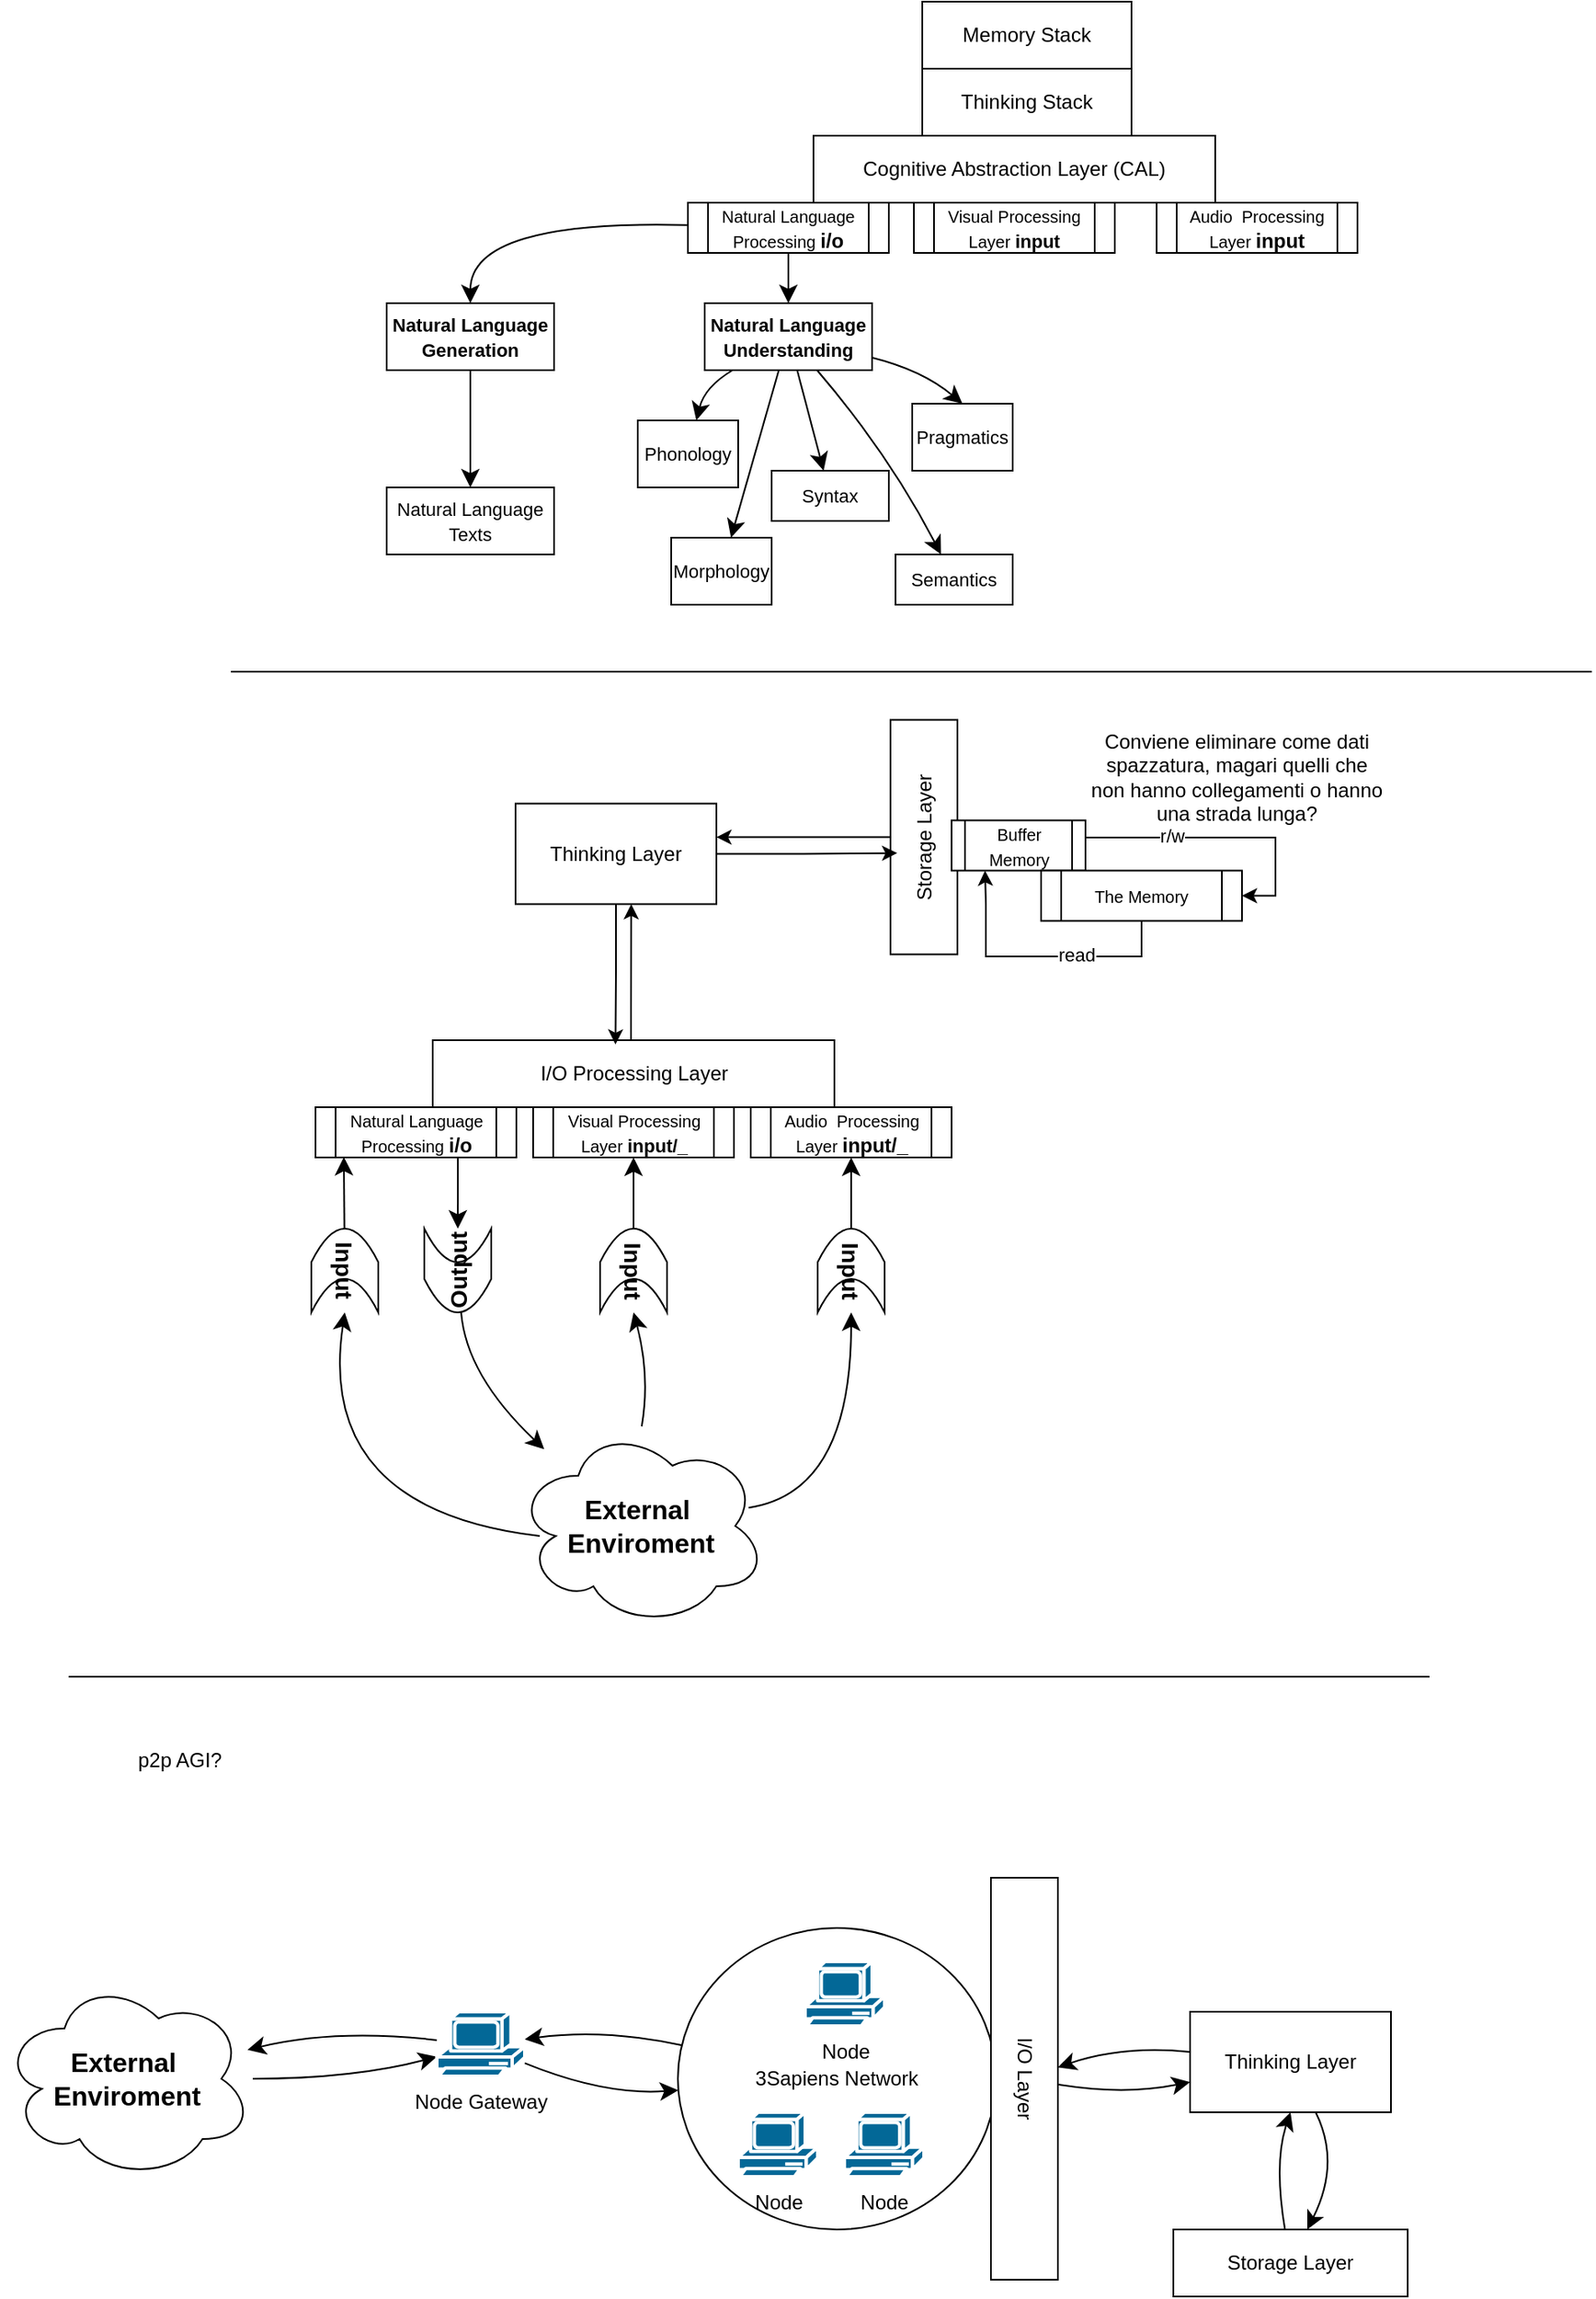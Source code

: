 <mxfile version="26.0.16">
  <diagram name="Pagina-1" id="MqDAOUbSSF8TTXC7MPCy">
    <mxGraphModel dx="1674" dy="1999" grid="1" gridSize="10" guides="1" tooltips="1" connect="1" arrows="1" fold="1" page="1" pageScale="1" pageWidth="827" pageHeight="1169" math="0" shadow="0">
      <root>
        <mxCell id="0" />
        <mxCell id="1" parent="0" />
        <mxCell id="xLusIHKsAydajGtpD9oH-1" value="Cognitive Abstraction Layer (CAL)" style="rounded=0;whiteSpace=wrap;html=1;" parent="1" vertex="1">
          <mxGeometry x="1175" y="-90" width="240" height="40" as="geometry" />
        </mxCell>
        <mxCell id="xLusIHKsAydajGtpD9oH-49" style="edgeStyle=none;curved=1;rounded=0;orthogonalLoop=1;jettySize=auto;html=1;fontSize=12;startSize=8;endSize=8;" parent="1" source="xLusIHKsAydajGtpD9oH-46" target="xLusIHKsAydajGtpD9oH-48" edge="1">
          <mxGeometry relative="1" as="geometry" />
        </mxCell>
        <mxCell id="xLusIHKsAydajGtpD9oH-50" style="edgeStyle=none;curved=1;rounded=0;orthogonalLoop=1;jettySize=auto;html=1;fontSize=12;startSize=8;endSize=8;" parent="1" source="xLusIHKsAydajGtpD9oH-46" target="xLusIHKsAydajGtpD9oH-47" edge="1">
          <mxGeometry relative="1" as="geometry">
            <Array as="points">
              <mxPoint x="970" y="-40" />
            </Array>
          </mxGeometry>
        </mxCell>
        <mxCell id="xLusIHKsAydajGtpD9oH-46" value="&lt;font style=&quot;&quot;&gt;&lt;span style=&quot;font-size: 10px;&quot;&gt;Natural Language Processing &lt;/span&gt;&lt;b style=&quot;&quot;&gt;&lt;font&gt;i/o&lt;/font&gt;&lt;/b&gt;&lt;/font&gt;" style="shape=process;whiteSpace=wrap;html=1;backgroundOutline=1;" parent="1" vertex="1">
          <mxGeometry x="1100" y="-50" width="120" height="30" as="geometry" />
        </mxCell>
        <mxCell id="xLusIHKsAydajGtpD9oH-52" style="edgeStyle=none;curved=1;rounded=0;orthogonalLoop=1;jettySize=auto;html=1;fontSize=12;startSize=8;endSize=8;" parent="1" source="xLusIHKsAydajGtpD9oH-47" target="xLusIHKsAydajGtpD9oH-51" edge="1">
          <mxGeometry relative="1" as="geometry" />
        </mxCell>
        <mxCell id="xLusIHKsAydajGtpD9oH-47" value="&lt;font style=&quot;font-size: 11px;&quot;&gt;&lt;b&gt;Natural Language Generation&lt;/b&gt;&lt;/font&gt;" style="rounded=0;whiteSpace=wrap;html=1;" parent="1" vertex="1">
          <mxGeometry x="920" y="10" width="100" height="40" as="geometry" />
        </mxCell>
        <mxCell id="xLusIHKsAydajGtpD9oH-58" style="edgeStyle=none;curved=1;rounded=0;orthogonalLoop=1;jettySize=auto;html=1;fontSize=12;startSize=8;endSize=8;" parent="1" source="xLusIHKsAydajGtpD9oH-48" target="xLusIHKsAydajGtpD9oH-55" edge="1">
          <mxGeometry relative="1" as="geometry" />
        </mxCell>
        <mxCell id="xLusIHKsAydajGtpD9oH-59" style="edgeStyle=none;curved=1;rounded=0;orthogonalLoop=1;jettySize=auto;html=1;fontSize=12;startSize=8;endSize=8;" parent="1" source="xLusIHKsAydajGtpD9oH-48" target="xLusIHKsAydajGtpD9oH-53" edge="1">
          <mxGeometry relative="1" as="geometry">
            <Array as="points">
              <mxPoint x="1110" y="60" />
            </Array>
          </mxGeometry>
        </mxCell>
        <mxCell id="xLusIHKsAydajGtpD9oH-60" style="edgeStyle=none;curved=1;rounded=0;orthogonalLoop=1;jettySize=auto;html=1;entryX=0.5;entryY=0;entryDx=0;entryDy=0;fontSize=12;startSize=8;endSize=8;" parent="1" source="xLusIHKsAydajGtpD9oH-48" target="xLusIHKsAydajGtpD9oH-56" edge="1">
          <mxGeometry relative="1" as="geometry">
            <Array as="points">
              <mxPoint x="1240" y="50" />
            </Array>
          </mxGeometry>
        </mxCell>
        <mxCell id="xLusIHKsAydajGtpD9oH-61" style="edgeStyle=none;curved=1;rounded=0;orthogonalLoop=1;jettySize=auto;html=1;fontSize=12;startSize=8;endSize=8;" parent="1" source="xLusIHKsAydajGtpD9oH-48" target="xLusIHKsAydajGtpD9oH-54" edge="1">
          <mxGeometry relative="1" as="geometry" />
        </mxCell>
        <mxCell id="xLusIHKsAydajGtpD9oH-62" style="edgeStyle=none;curved=1;rounded=0;orthogonalLoop=1;jettySize=auto;html=1;fontSize=12;startSize=8;endSize=8;" parent="1" source="xLusIHKsAydajGtpD9oH-48" target="xLusIHKsAydajGtpD9oH-57" edge="1">
          <mxGeometry relative="1" as="geometry">
            <Array as="points">
              <mxPoint x="1220" y="100" />
            </Array>
          </mxGeometry>
        </mxCell>
        <mxCell id="xLusIHKsAydajGtpD9oH-48" value="&lt;font style=&quot;font-size: 11px;&quot;&gt;&lt;b&gt;Natural Language Understanding&lt;/b&gt;&lt;/font&gt;" style="rounded=0;whiteSpace=wrap;html=1;" parent="1" vertex="1">
          <mxGeometry x="1110" y="10" width="100" height="40" as="geometry" />
        </mxCell>
        <mxCell id="xLusIHKsAydajGtpD9oH-51" value="&lt;font style=&quot;font-size: 11px;&quot;&gt;Natural Language Texts&lt;/font&gt;" style="rounded=0;whiteSpace=wrap;html=1;" parent="1" vertex="1">
          <mxGeometry x="920" y="120" width="100" height="40" as="geometry" />
        </mxCell>
        <mxCell id="xLusIHKsAydajGtpD9oH-53" value="&lt;font style=&quot;font-size: 11px;&quot;&gt;Phonology&lt;/font&gt;" style="rounded=0;whiteSpace=wrap;html=1;" parent="1" vertex="1">
          <mxGeometry x="1070" y="80" width="60" height="40" as="geometry" />
        </mxCell>
        <mxCell id="xLusIHKsAydajGtpD9oH-54" value="&lt;font style=&quot;font-size: 11px;&quot;&gt;Morphology&lt;/font&gt;" style="rounded=0;whiteSpace=wrap;html=1;" parent="1" vertex="1">
          <mxGeometry x="1090" y="150" width="60" height="40" as="geometry" />
        </mxCell>
        <mxCell id="xLusIHKsAydajGtpD9oH-55" value="&lt;font style=&quot;font-size: 11px;&quot;&gt;Syntax&lt;/font&gt;" style="rounded=0;whiteSpace=wrap;html=1;" parent="1" vertex="1">
          <mxGeometry x="1150" y="110" width="70" height="30" as="geometry" />
        </mxCell>
        <mxCell id="xLusIHKsAydajGtpD9oH-56" value="&lt;font style=&quot;font-size: 11px;&quot;&gt;Pragmatics&lt;/font&gt;" style="rounded=0;whiteSpace=wrap;html=1;" parent="1" vertex="1">
          <mxGeometry x="1234" y="70" width="60" height="40" as="geometry" />
        </mxCell>
        <mxCell id="xLusIHKsAydajGtpD9oH-57" value="&lt;font style=&quot;font-size: 11px;&quot;&gt;Semantics&lt;/font&gt;" style="rounded=0;whiteSpace=wrap;html=1;" parent="1" vertex="1">
          <mxGeometry x="1224" y="160" width="70" height="30" as="geometry" />
        </mxCell>
        <mxCell id="xLusIHKsAydajGtpD9oH-63" value="&lt;font style=&quot;&quot;&gt;&lt;span style=&quot;font-size: 10px;&quot;&gt;Visual Processing Layer &lt;/span&gt;&lt;b style=&quot;&quot;&gt;&lt;font style=&quot;font-size: 11px;&quot;&gt;input&lt;/font&gt;&lt;/b&gt;&lt;/font&gt;" style="shape=process;whiteSpace=wrap;html=1;backgroundOutline=1;" parent="1" vertex="1">
          <mxGeometry x="1235" y="-50" width="120" height="30" as="geometry" />
        </mxCell>
        <mxCell id="xLusIHKsAydajGtpD9oH-64" value="&lt;span style=&quot;font-size: 10px;&quot;&gt;Audio&amp;nbsp; Processing Layer &lt;/span&gt;&lt;b style=&quot;&quot;&gt;&lt;font&gt;input&lt;/font&gt;&lt;/b&gt;" style="shape=process;whiteSpace=wrap;html=1;backgroundOutline=1;" parent="1" vertex="1">
          <mxGeometry x="1380" y="-50" width="120" height="30" as="geometry" />
        </mxCell>
        <mxCell id="xLusIHKsAydajGtpD9oH-65" value="Thinking Stack" style="rounded=0;whiteSpace=wrap;html=1;" parent="1" vertex="1">
          <mxGeometry x="1240" y="-130" width="125" height="40" as="geometry" />
        </mxCell>
        <mxCell id="xLusIHKsAydajGtpD9oH-66" value="Memory Stack" style="rounded=0;whiteSpace=wrap;html=1;" parent="1" vertex="1">
          <mxGeometry x="1240" y="-170" width="125" height="40" as="geometry" />
        </mxCell>
        <mxCell id="xLusIHKsAydajGtpD9oH-67" value="I/O Processing Layer" style="rounded=0;whiteSpace=wrap;html=1;" parent="1" vertex="1">
          <mxGeometry x="947.5" y="450" width="240" height="40" as="geometry" />
        </mxCell>
        <mxCell id="xLusIHKsAydajGtpD9oH-89" style="edgeStyle=none;curved=1;rounded=0;orthogonalLoop=1;jettySize=auto;html=1;fontSize=12;startSize=8;endSize=8;exitX=0.709;exitY=1.014;exitDx=0;exitDy=0;exitPerimeter=0;" parent="1" source="xLusIHKsAydajGtpD9oH-68" target="xLusIHKsAydajGtpD9oH-86" edge="1">
          <mxGeometry relative="1" as="geometry" />
        </mxCell>
        <mxCell id="xLusIHKsAydajGtpD9oH-68" value="&lt;font style=&quot;&quot;&gt;&lt;span style=&quot;font-size: 10px;&quot;&gt;Natural Language Processing &lt;/span&gt;&lt;b style=&quot;&quot;&gt;&lt;font&gt;i/o&lt;/font&gt;&lt;/b&gt;&lt;/font&gt;" style="shape=process;whiteSpace=wrap;html=1;backgroundOutline=1;" parent="1" vertex="1">
          <mxGeometry x="877.5" y="490" width="120" height="30" as="geometry" />
        </mxCell>
        <mxCell id="xLusIHKsAydajGtpD9oH-69" value="&lt;font style=&quot;&quot;&gt;&lt;span style=&quot;font-size: 10px;&quot;&gt;Visual Processing Layer &lt;/span&gt;&lt;b style=&quot;&quot;&gt;&lt;font style=&quot;font-size: 11px;&quot;&gt;input/_&lt;/font&gt;&lt;/b&gt;&lt;/font&gt;" style="shape=process;whiteSpace=wrap;html=1;backgroundOutline=1;" parent="1" vertex="1">
          <mxGeometry x="1007.5" y="490" width="120" height="30" as="geometry" />
        </mxCell>
        <mxCell id="xLusIHKsAydajGtpD9oH-70" value="&lt;span style=&quot;font-size: 10px;&quot;&gt;Audio&amp;nbsp; Processing Layer &lt;/span&gt;&lt;b style=&quot;&quot;&gt;&lt;font&gt;input/_&lt;/font&gt;&lt;/b&gt;" style="shape=process;whiteSpace=wrap;html=1;backgroundOutline=1;" parent="1" vertex="1">
          <mxGeometry x="1137.5" y="490" width="120" height="30" as="geometry" />
        </mxCell>
        <mxCell id="xLusIHKsAydajGtpD9oH-72" value="&lt;span style=&quot;background-color: transparent; color: light-dark(rgb(0, 0, 0), rgb(255, 255, 255));&quot;&gt;&lt;font style=&quot;font-size: 14px;&quot;&gt;&lt;b&gt;Input&lt;/b&gt;&lt;/font&gt;&lt;/span&gt;" style="shape=dataStorage;whiteSpace=wrap;html=1;fixedSize=1;rotation=90;align=center;" parent="1" vertex="1">
          <mxGeometry x="870" y="567.5" width="50" height="40" as="geometry" />
        </mxCell>
        <mxCell id="xLusIHKsAydajGtpD9oH-98" style="edgeStyle=none;curved=1;rounded=0;orthogonalLoop=1;jettySize=auto;html=1;fontSize=12;startSize=8;endSize=8;" parent="1" source="xLusIHKsAydajGtpD9oH-86" edge="1">
          <mxGeometry relative="1" as="geometry">
            <Array as="points">
              <mxPoint x="967.5" y="650" />
            </Array>
            <mxPoint x="1014.111" y="694.158" as="targetPoint" />
          </mxGeometry>
        </mxCell>
        <mxCell id="xLusIHKsAydajGtpD9oH-86" value="&lt;span style=&quot;font-size: 14px;&quot;&gt;&lt;b&gt;Output&lt;/b&gt;&lt;/span&gt;" style="shape=dataStorage;whiteSpace=wrap;html=1;fixedSize=1;rotation=-90;align=center;" parent="1" vertex="1">
          <mxGeometry x="937.5" y="567.5" width="50" height="40" as="geometry" />
        </mxCell>
        <mxCell id="xLusIHKsAydajGtpD9oH-88" style="edgeStyle=none;curved=1;rounded=0;orthogonalLoop=1;jettySize=auto;html=1;entryX=0.141;entryY=0.991;entryDx=0;entryDy=0;entryPerimeter=0;fontSize=12;startSize=8;endSize=8;" parent="1" source="xLusIHKsAydajGtpD9oH-72" target="xLusIHKsAydajGtpD9oH-68" edge="1">
          <mxGeometry relative="1" as="geometry" />
        </mxCell>
        <mxCell id="xLusIHKsAydajGtpD9oH-92" style="edgeStyle=none;curved=1;rounded=0;orthogonalLoop=1;jettySize=auto;html=1;fontSize=12;startSize=8;endSize=8;" parent="1" source="xLusIHKsAydajGtpD9oH-90" target="xLusIHKsAydajGtpD9oH-69" edge="1">
          <mxGeometry relative="1" as="geometry" />
        </mxCell>
        <mxCell id="xLusIHKsAydajGtpD9oH-90" value="&lt;span style=&quot;background-color: transparent; color: light-dark(rgb(0, 0, 0), rgb(255, 255, 255));&quot;&gt;&lt;font style=&quot;font-size: 14px;&quot;&gt;&lt;b&gt;Input&lt;/b&gt;&lt;/font&gt;&lt;/span&gt;" style="shape=dataStorage;whiteSpace=wrap;html=1;fixedSize=1;rotation=90;align=center;" parent="1" vertex="1">
          <mxGeometry x="1042.5" y="567.5" width="50" height="40" as="geometry" />
        </mxCell>
        <mxCell id="xLusIHKsAydajGtpD9oH-93" style="edgeStyle=none;curved=1;rounded=0;orthogonalLoop=1;jettySize=auto;html=1;fontSize=12;startSize=8;endSize=8;" parent="1" source="xLusIHKsAydajGtpD9oH-91" target="xLusIHKsAydajGtpD9oH-70" edge="1">
          <mxGeometry relative="1" as="geometry" />
        </mxCell>
        <mxCell id="xLusIHKsAydajGtpD9oH-91" value="&lt;span style=&quot;background-color: transparent; color: light-dark(rgb(0, 0, 0), rgb(255, 255, 255));&quot;&gt;&lt;font style=&quot;font-size: 14px;&quot;&gt;&lt;b&gt;Input&lt;/b&gt;&lt;/font&gt;&lt;/span&gt;" style="shape=dataStorage;whiteSpace=wrap;html=1;fixedSize=1;rotation=90;align=center;" parent="1" vertex="1">
          <mxGeometry x="1172.5" y="567.5" width="50" height="40" as="geometry" />
        </mxCell>
        <mxCell id="xLusIHKsAydajGtpD9oH-97" style="edgeStyle=none;curved=1;rounded=0;orthogonalLoop=1;jettySize=auto;html=1;entryX=1;entryY=0.5;entryDx=0;entryDy=0;fontSize=12;startSize=8;endSize=8;exitX=0.16;exitY=0.55;exitDx=0;exitDy=0;exitPerimeter=0;" parent="1" target="xLusIHKsAydajGtpD9oH-72" edge="1">
          <mxGeometry relative="1" as="geometry">
            <Array as="points">
              <mxPoint x="877.5" y="730" />
            </Array>
            <mxPoint x="1011.5" y="746" as="sourcePoint" />
          </mxGeometry>
        </mxCell>
        <mxCell id="xLusIHKsAydajGtpD9oH-102" style="edgeStyle=none;curved=1;rounded=0;orthogonalLoop=1;jettySize=auto;html=1;entryX=1;entryY=0.5;entryDx=0;entryDy=0;fontSize=12;startSize=8;endSize=8;" parent="1" target="xLusIHKsAydajGtpD9oH-90" edge="1">
          <mxGeometry relative="1" as="geometry">
            <Array as="points">
              <mxPoint x="1077.5" y="650" />
            </Array>
            <mxPoint x="1072.412" y="680.526" as="sourcePoint" />
          </mxGeometry>
        </mxCell>
        <mxCell id="xLusIHKsAydajGtpD9oH-103" style="edgeStyle=none;curved=1;rounded=0;orthogonalLoop=1;jettySize=auto;html=1;fontSize=12;startSize=8;endSize=8;" parent="1" target="xLusIHKsAydajGtpD9oH-91" edge="1">
          <mxGeometry relative="1" as="geometry">
            <Array as="points">
              <mxPoint x="1197.5" y="720" />
            </Array>
            <mxPoint x="1136.246" y="729.075" as="sourcePoint" />
          </mxGeometry>
        </mxCell>
        <mxCell id="xLusIHKsAydajGtpD9oH-94" value="&lt;font style=&quot;font-size: 16px;&quot;&gt;&lt;b&gt;External&amp;nbsp;&lt;/b&gt;&lt;/font&gt;&lt;div&gt;&lt;font style=&quot;font-size: 16px;&quot;&gt;&lt;b&gt;Enviroment&lt;/b&gt;&lt;/font&gt;&lt;/div&gt;" style="ellipse;shape=cloud;whiteSpace=wrap;html=1;" parent="1" vertex="1">
          <mxGeometry x="997" y="680" width="150" height="120" as="geometry" />
        </mxCell>
        <mxCell id="rNpaKb_WSU_qO1_Yhmlk-1" value="Thinking Layer" style="rounded=0;whiteSpace=wrap;html=1;" parent="1" vertex="1">
          <mxGeometry x="997" y="308.75" width="120" height="60" as="geometry" />
        </mxCell>
        <mxCell id="rNpaKb_WSU_qO1_Yhmlk-6" style="edgeStyle=orthogonalEdgeStyle;rounded=0;orthogonalLoop=1;jettySize=auto;html=1;entryX=0.576;entryY=1;entryDx=0;entryDy=0;entryPerimeter=0;" parent="1" source="xLusIHKsAydajGtpD9oH-67" target="rNpaKb_WSU_qO1_Yhmlk-1" edge="1">
          <mxGeometry relative="1" as="geometry">
            <Array as="points">
              <mxPoint x="1066" y="430" />
              <mxPoint x="1066" y="430" />
            </Array>
          </mxGeometry>
        </mxCell>
        <mxCell id="rNpaKb_WSU_qO1_Yhmlk-7" style="edgeStyle=orthogonalEdgeStyle;rounded=0;orthogonalLoop=1;jettySize=auto;html=1;entryX=0.455;entryY=0.063;entryDx=0;entryDy=0;entryPerimeter=0;" parent="1" source="rNpaKb_WSU_qO1_Yhmlk-1" target="xLusIHKsAydajGtpD9oH-67" edge="1">
          <mxGeometry relative="1" as="geometry" />
        </mxCell>
        <mxCell id="rNpaKb_WSU_qO1_Yhmlk-14" style="edgeStyle=orthogonalEdgeStyle;rounded=0;orthogonalLoop=1;jettySize=auto;html=1;" parent="1" source="rNpaKb_WSU_qO1_Yhmlk-9" target="rNpaKb_WSU_qO1_Yhmlk-1" edge="1">
          <mxGeometry relative="1" as="geometry">
            <Array as="points">
              <mxPoint x="1150" y="329" />
              <mxPoint x="1150" y="329" />
            </Array>
          </mxGeometry>
        </mxCell>
        <mxCell id="rNpaKb_WSU_qO1_Yhmlk-9" value="Storage Layer" style="rounded=0;whiteSpace=wrap;html=1;rotation=-90;" parent="1" vertex="1">
          <mxGeometry x="1171" y="308.75" width="140" height="40" as="geometry" />
        </mxCell>
        <mxCell id="rNpaKb_WSU_qO1_Yhmlk-25" style="edgeStyle=orthogonalEdgeStyle;rounded=0;orthogonalLoop=1;jettySize=auto;html=1;entryX=1;entryY=0.5;entryDx=0;entryDy=0;" parent="1" source="rNpaKb_WSU_qO1_Yhmlk-11" target="rNpaKb_WSU_qO1_Yhmlk-15" edge="1">
          <mxGeometry relative="1" as="geometry">
            <Array as="points">
              <mxPoint x="1451" y="329" />
              <mxPoint x="1451" y="364" />
            </Array>
          </mxGeometry>
        </mxCell>
        <mxCell id="rNpaKb_WSU_qO1_Yhmlk-28" value="r/w" style="edgeLabel;html=1;align=center;verticalAlign=middle;resizable=0;points=[];" parent="rNpaKb_WSU_qO1_Yhmlk-25" vertex="1" connectable="0">
          <mxGeometry x="-0.386" y="2" relative="1" as="geometry">
            <mxPoint y="1" as="offset" />
          </mxGeometry>
        </mxCell>
        <mxCell id="rNpaKb_WSU_qO1_Yhmlk-11" value="&lt;span style=&quot;font-size: 10px;&quot;&gt;Buffer Memory&lt;/span&gt;" style="shape=process;whiteSpace=wrap;html=1;backgroundOutline=1;" parent="1" vertex="1">
          <mxGeometry x="1257.5" y="318.75" width="80" height="30" as="geometry" />
        </mxCell>
        <mxCell id="rNpaKb_WSU_qO1_Yhmlk-12" style="edgeStyle=orthogonalEdgeStyle;rounded=0;orthogonalLoop=1;jettySize=auto;html=1;entryX=0.432;entryY=0.1;entryDx=0;entryDy=0;entryPerimeter=0;" parent="1" source="rNpaKb_WSU_qO1_Yhmlk-1" target="rNpaKb_WSU_qO1_Yhmlk-9" edge="1">
          <mxGeometry relative="1" as="geometry" />
        </mxCell>
        <mxCell id="rNpaKb_WSU_qO1_Yhmlk-27" style="edgeStyle=orthogonalEdgeStyle;rounded=0;orthogonalLoop=1;jettySize=auto;html=1;entryX=0.25;entryY=1;entryDx=0;entryDy=0;" parent="1" source="rNpaKb_WSU_qO1_Yhmlk-15" target="rNpaKb_WSU_qO1_Yhmlk-11" edge="1">
          <mxGeometry relative="1" as="geometry">
            <Array as="points">
              <mxPoint x="1371" y="400" />
              <mxPoint x="1278" y="400" />
              <mxPoint x="1278" y="369" />
            </Array>
          </mxGeometry>
        </mxCell>
        <mxCell id="rNpaKb_WSU_qO1_Yhmlk-29" value="read" style="edgeLabel;html=1;align=center;verticalAlign=middle;resizable=0;points=[];" parent="rNpaKb_WSU_qO1_Yhmlk-27" vertex="1" connectable="0">
          <mxGeometry x="-0.268" y="-1" relative="1" as="geometry">
            <mxPoint as="offset" />
          </mxGeometry>
        </mxCell>
        <mxCell id="rNpaKb_WSU_qO1_Yhmlk-15" value="&lt;span style=&quot;font-size: 10px;&quot;&gt;The Memory&lt;/span&gt;" style="shape=process;whiteSpace=wrap;html=1;backgroundOutline=1;" parent="1" vertex="1">
          <mxGeometry x="1311" y="348.75" width="120" height="30" as="geometry" />
        </mxCell>
        <mxCell id="rNpaKb_WSU_qO1_Yhmlk-30" value="Conviene eliminare come dati spazzatura, magari quelli che non hanno collegamenti o hanno una strada lunga?" style="text;html=1;align=center;verticalAlign=middle;whiteSpace=wrap;rounded=0;" parent="1" vertex="1">
          <mxGeometry x="1337.5" y="230" width="180" height="125" as="geometry" />
        </mxCell>
        <mxCell id="4FwJ6hWMVKSaQjKdlcqb-1" value="" style="endArrow=none;html=1;rounded=0;fontSize=12;startSize=8;endSize=8;curved=1;" parent="1" edge="1">
          <mxGeometry width="50" height="50" relative="1" as="geometry">
            <mxPoint x="827" y="230" as="sourcePoint" />
            <mxPoint x="1640" y="230" as="targetPoint" />
          </mxGeometry>
        </mxCell>
        <mxCell id="XE6BQxbrz9Lr2IQbrbN6-1" value="" style="endArrow=none;html=1;rounded=0;fontSize=12;startSize=8;endSize=8;curved=1;" edge="1" parent="1">
          <mxGeometry width="50" height="50" relative="1" as="geometry">
            <mxPoint x="730" y="830" as="sourcePoint" />
            <mxPoint x="1543" y="830" as="targetPoint" />
          </mxGeometry>
        </mxCell>
        <mxCell id="XE6BQxbrz9Lr2IQbrbN6-18" style="edgeStyle=none;curved=1;rounded=0;orthogonalLoop=1;jettySize=auto;html=1;fontSize=12;startSize=8;endSize=8;" edge="1" parent="1" source="XE6BQxbrz9Lr2IQbrbN6-2" target="XE6BQxbrz9Lr2IQbrbN6-14">
          <mxGeometry relative="1" as="geometry">
            <Array as="points">
              <mxPoint x="900" y="1070" />
            </Array>
          </mxGeometry>
        </mxCell>
        <mxCell id="XE6BQxbrz9Lr2IQbrbN6-2" value="&lt;font style=&quot;font-size: 16px;&quot;&gt;&lt;b&gt;External&amp;nbsp;&lt;/b&gt;&lt;/font&gt;&lt;div&gt;&lt;font style=&quot;font-size: 16px;&quot;&gt;&lt;b&gt;Enviroment&lt;/b&gt;&lt;/font&gt;&lt;/div&gt;" style="ellipse;shape=cloud;whiteSpace=wrap;html=1;" vertex="1" parent="1">
          <mxGeometry x="690" y="1010" width="150" height="120" as="geometry" />
        </mxCell>
        <mxCell id="XE6BQxbrz9Lr2IQbrbN6-23" style="edgeStyle=none;curved=1;rounded=0;orthogonalLoop=1;jettySize=auto;html=1;fontSize=12;startSize=8;endSize=8;" edge="1" parent="1" source="XE6BQxbrz9Lr2IQbrbN6-4" target="XE6BQxbrz9Lr2IQbrbN6-14">
          <mxGeometry relative="1" as="geometry">
            <Array as="points">
              <mxPoint x="1050" y="1040" />
            </Array>
          </mxGeometry>
        </mxCell>
        <mxCell id="XE6BQxbrz9Lr2IQbrbN6-4" value="3Sapiens Network" style="ellipse;whiteSpace=wrap;html=1;" vertex="1" parent="1">
          <mxGeometry x="1094" y="980" width="190" height="180" as="geometry" />
        </mxCell>
        <mxCell id="XE6BQxbrz9Lr2IQbrbN6-6" value="Node" style="shape=mxgraph.cisco.computers_and_peripherals.pc;html=1;pointerEvents=1;dashed=0;fillColor=#036897;strokeColor=#ffffff;strokeWidth=2;verticalLabelPosition=bottom;verticalAlign=top;align=center;outlineConnect=0;" vertex="1" parent="1">
          <mxGeometry x="1130" y="1090" width="47.5" height="40" as="geometry" />
        </mxCell>
        <mxCell id="XE6BQxbrz9Lr2IQbrbN6-7" value="Node" style="shape=mxgraph.cisco.computers_and_peripherals.pc;html=1;pointerEvents=1;dashed=0;fillColor=#036897;strokeColor=#ffffff;strokeWidth=2;verticalLabelPosition=bottom;verticalAlign=top;align=center;outlineConnect=0;" vertex="1" parent="1">
          <mxGeometry x="1170" y="1000" width="47.5" height="40" as="geometry" />
        </mxCell>
        <mxCell id="XE6BQxbrz9Lr2IQbrbN6-8" value="Node" style="shape=mxgraph.cisco.computers_and_peripherals.pc;html=1;pointerEvents=1;dashed=0;fillColor=#036897;strokeColor=#ffffff;strokeWidth=2;verticalLabelPosition=bottom;verticalAlign=top;align=center;outlineConnect=0;" vertex="1" parent="1">
          <mxGeometry x="1193.5" y="1090" width="47.5" height="40" as="geometry" />
        </mxCell>
        <mxCell id="XE6BQxbrz9Lr2IQbrbN6-17" style="edgeStyle=none;curved=1;rounded=0;orthogonalLoop=1;jettySize=auto;html=1;fontSize=12;startSize=8;endSize=8;" edge="1" parent="1" source="XE6BQxbrz9Lr2IQbrbN6-14" target="XE6BQxbrz9Lr2IQbrbN6-2">
          <mxGeometry relative="1" as="geometry">
            <Array as="points">
              <mxPoint x="890" y="1040" />
            </Array>
          </mxGeometry>
        </mxCell>
        <mxCell id="XE6BQxbrz9Lr2IQbrbN6-24" style="edgeStyle=none;curved=1;rounded=0;orthogonalLoop=1;jettySize=auto;html=1;fontSize=12;startSize=8;endSize=8;" edge="1" parent="1" source="XE6BQxbrz9Lr2IQbrbN6-14" target="XE6BQxbrz9Lr2IQbrbN6-4">
          <mxGeometry relative="1" as="geometry">
            <Array as="points">
              <mxPoint x="1050" y="1080" />
            </Array>
          </mxGeometry>
        </mxCell>
        <mxCell id="XE6BQxbrz9Lr2IQbrbN6-14" value="Node Gateway" style="shape=mxgraph.cisco.computers_and_peripherals.pc;html=1;pointerEvents=1;dashed=0;fillColor=#036897;strokeColor=#ffffff;strokeWidth=2;verticalLabelPosition=bottom;verticalAlign=top;align=center;outlineConnect=0;" vertex="1" parent="1">
          <mxGeometry x="950" y="1030" width="52.5" height="40" as="geometry" />
        </mxCell>
        <mxCell id="XE6BQxbrz9Lr2IQbrbN6-29" style="edgeStyle=none;curved=1;rounded=0;orthogonalLoop=1;jettySize=auto;html=1;fontSize=12;startSize=8;endSize=8;" edge="1" parent="1" source="XE6BQxbrz9Lr2IQbrbN6-27" target="XE6BQxbrz9Lr2IQbrbN6-28">
          <mxGeometry relative="1" as="geometry">
            <Array as="points">
              <mxPoint x="1360" y="1080" />
            </Array>
          </mxGeometry>
        </mxCell>
        <mxCell id="XE6BQxbrz9Lr2IQbrbN6-27" value="I/O Layer" style="rounded=0;whiteSpace=wrap;html=1;rotation=90;" vertex="1" parent="1">
          <mxGeometry x="1181" y="1050" width="240" height="40" as="geometry" />
        </mxCell>
        <mxCell id="XE6BQxbrz9Lr2IQbrbN6-31" style="edgeStyle=none;curved=1;rounded=0;orthogonalLoop=1;jettySize=auto;html=1;fontSize=12;startSize=8;endSize=8;" edge="1" parent="1" source="XE6BQxbrz9Lr2IQbrbN6-28" target="XE6BQxbrz9Lr2IQbrbN6-27">
          <mxGeometry relative="1" as="geometry">
            <Array as="points">
              <mxPoint x="1360" y="1050" />
            </Array>
          </mxGeometry>
        </mxCell>
        <mxCell id="XE6BQxbrz9Lr2IQbrbN6-34" style="edgeStyle=none;curved=1;rounded=0;orthogonalLoop=1;jettySize=auto;html=1;fontSize=12;startSize=8;endSize=8;" edge="1" parent="1" source="XE6BQxbrz9Lr2IQbrbN6-28" target="XE6BQxbrz9Lr2IQbrbN6-32">
          <mxGeometry relative="1" as="geometry">
            <Array as="points">
              <mxPoint x="1490" y="1120" />
            </Array>
          </mxGeometry>
        </mxCell>
        <mxCell id="XE6BQxbrz9Lr2IQbrbN6-28" value="Thinking Layer" style="rounded=0;whiteSpace=wrap;html=1;" vertex="1" parent="1">
          <mxGeometry x="1400" y="1030" width="120" height="60" as="geometry" />
        </mxCell>
        <mxCell id="XE6BQxbrz9Lr2IQbrbN6-33" style="edgeStyle=none;curved=1;rounded=0;orthogonalLoop=1;jettySize=auto;html=1;entryX=0.5;entryY=1;entryDx=0;entryDy=0;fontSize=12;startSize=8;endSize=8;" edge="1" parent="1" source="XE6BQxbrz9Lr2IQbrbN6-32" target="XE6BQxbrz9Lr2IQbrbN6-28">
          <mxGeometry relative="1" as="geometry">
            <Array as="points">
              <mxPoint x="1450" y="1120" />
            </Array>
          </mxGeometry>
        </mxCell>
        <mxCell id="XE6BQxbrz9Lr2IQbrbN6-32" value="Storage Layer" style="rounded=0;whiteSpace=wrap;html=1;rotation=0;" vertex="1" parent="1">
          <mxGeometry x="1390" y="1160" width="140" height="40" as="geometry" />
        </mxCell>
        <mxCell id="XE6BQxbrz9Lr2IQbrbN6-35" value="p2p AGI?" style="text;html=1;align=center;verticalAlign=middle;whiteSpace=wrap;rounded=0;" vertex="1" parent="1">
          <mxGeometry x="760" y="860" width="72.5" height="40" as="geometry" />
        </mxCell>
      </root>
    </mxGraphModel>
  </diagram>
</mxfile>
